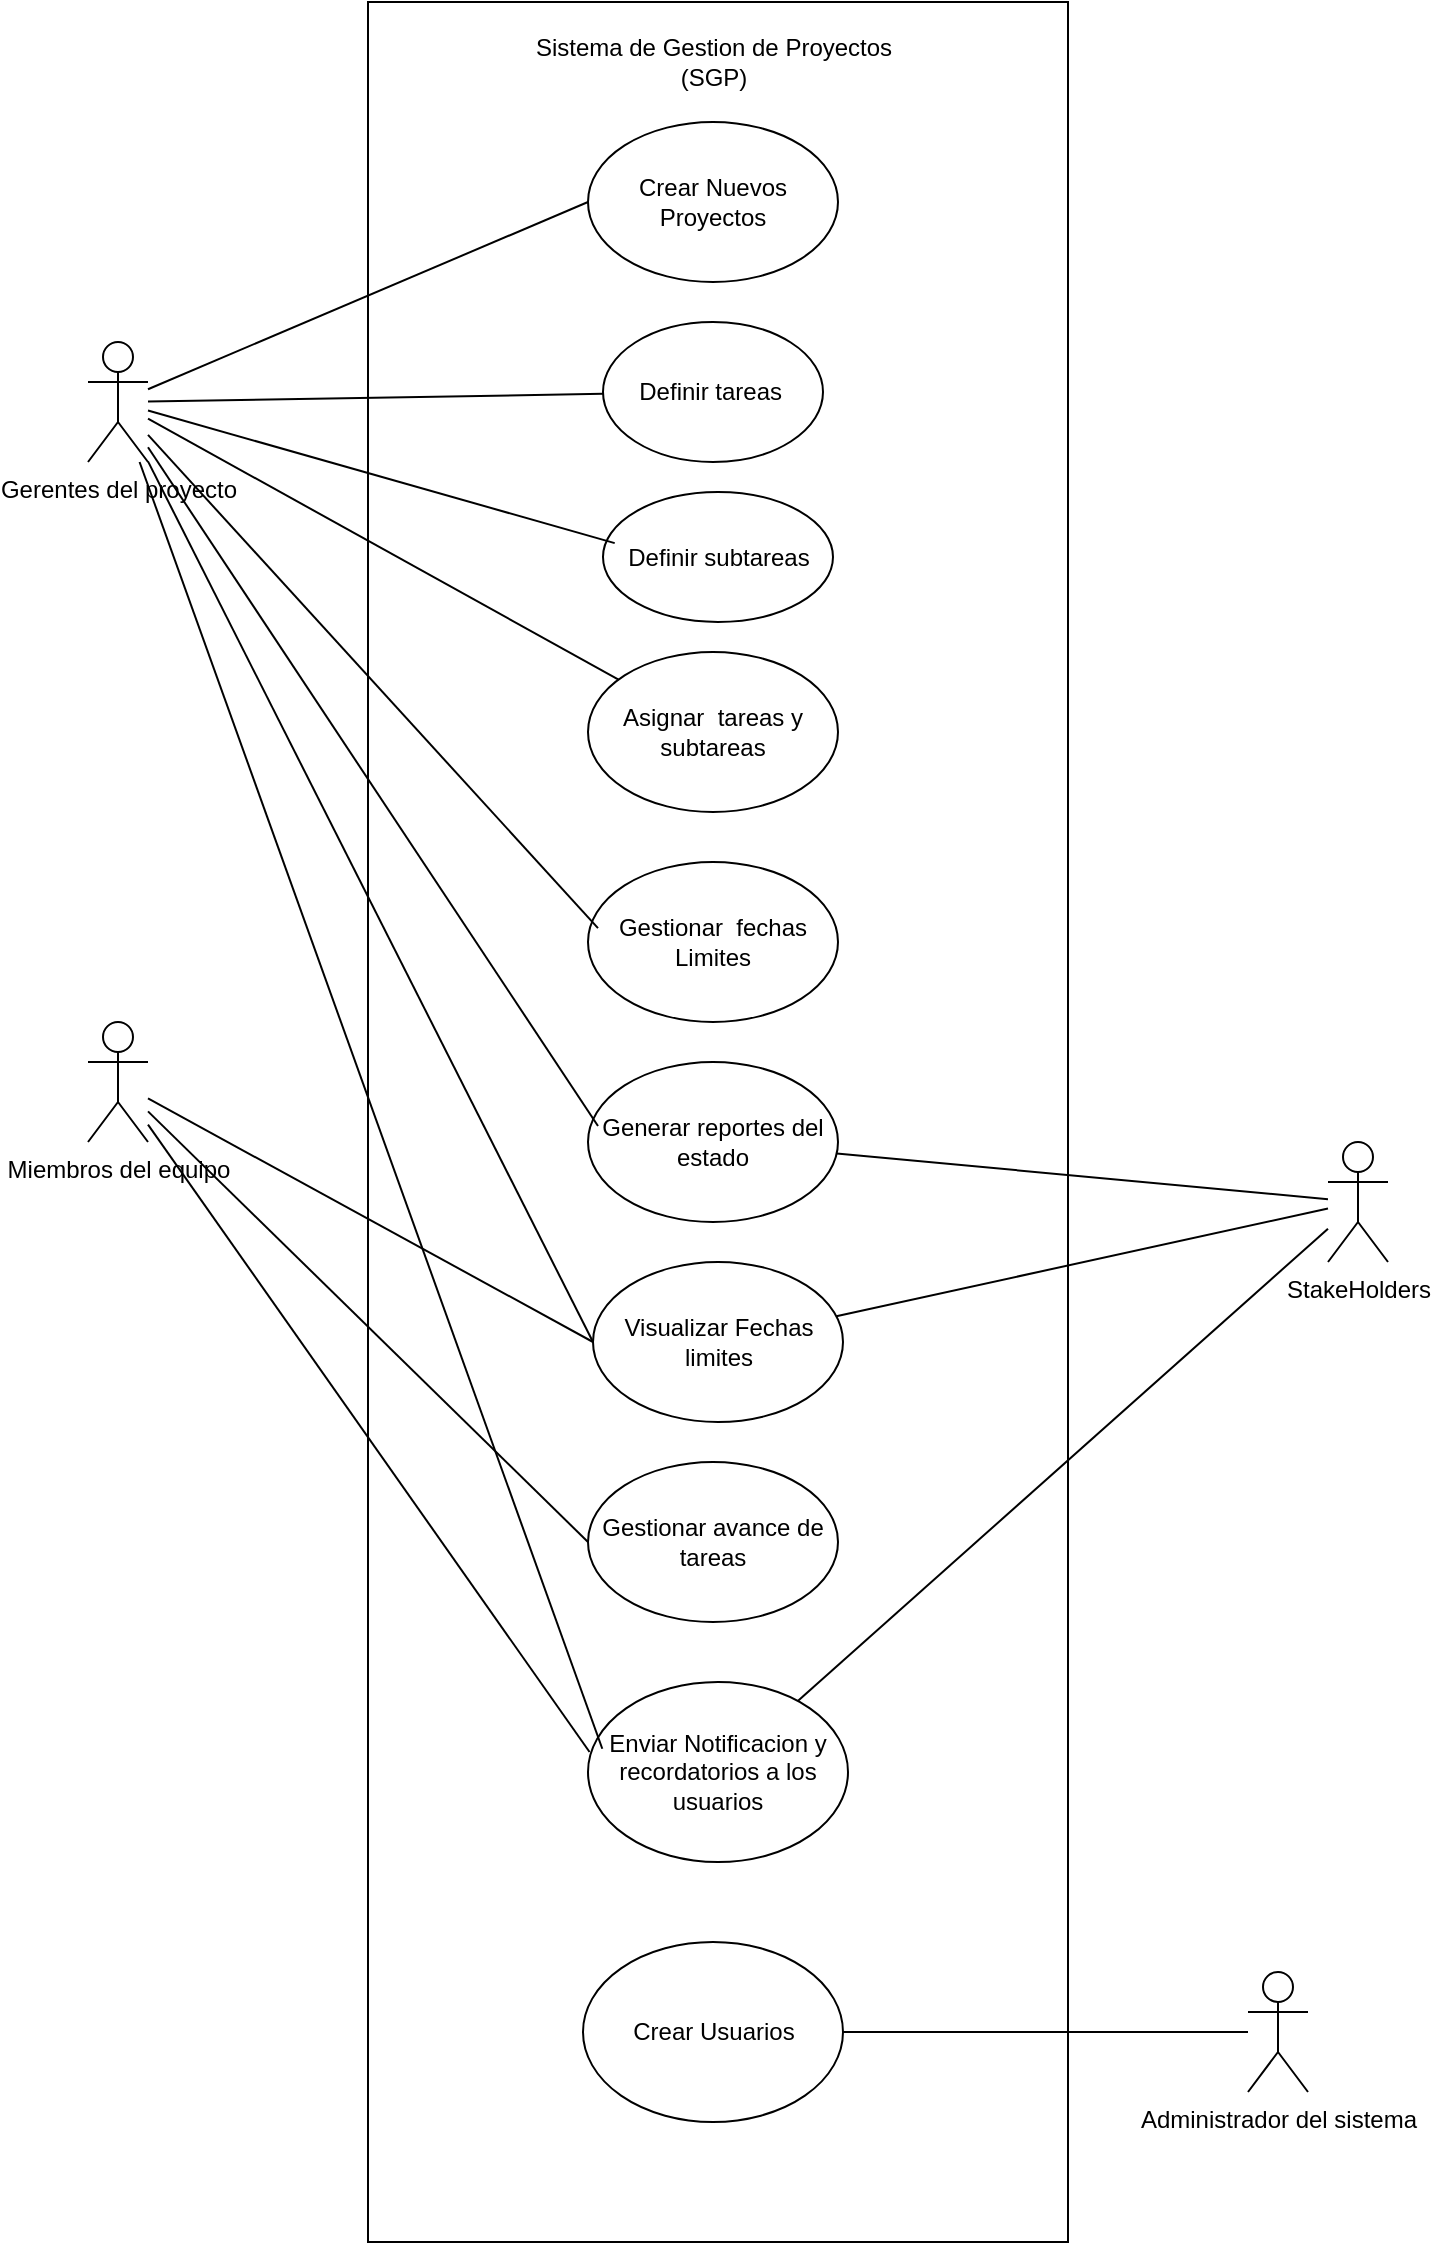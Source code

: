 <mxfile version="24.7.6">
  <diagram name="Página-1" id="3sSHPu7qVtqLJ2lTmtkI">
    <mxGraphModel dx="1434" dy="772" grid="1" gridSize="10" guides="1" tooltips="1" connect="1" arrows="1" fold="1" page="1" pageScale="1" pageWidth="827" pageHeight="1169" math="0" shadow="0">
      <root>
        <mxCell id="0" />
        <mxCell id="1" parent="0" />
        <mxCell id="e_LelnbhpxfIbGNhD0iw-1" value="" style="rounded=0;whiteSpace=wrap;html=1;" parent="1" vertex="1">
          <mxGeometry x="260" y="180" width="350" height="1120" as="geometry" />
        </mxCell>
        <mxCell id="e_LelnbhpxfIbGNhD0iw-2" value="Sistema de Gestion de Proyectos (SGP)" style="text;html=1;align=center;verticalAlign=middle;whiteSpace=wrap;rounded=0;" parent="1" vertex="1">
          <mxGeometry x="332.5" y="180" width="200" height="60" as="geometry" />
        </mxCell>
        <mxCell id="e_LelnbhpxfIbGNhD0iw-3" value="Gerentes del proyecto" style="shape=umlActor;verticalLabelPosition=bottom;verticalAlign=top;html=1;outlineConnect=0;" parent="1" vertex="1">
          <mxGeometry x="120" y="350" width="30" height="60" as="geometry" />
        </mxCell>
        <mxCell id="e_LelnbhpxfIbGNhD0iw-4" value="Crear Nuevos Proyectos" style="ellipse;whiteSpace=wrap;html=1;" parent="1" vertex="1">
          <mxGeometry x="370" y="240" width="125" height="80" as="geometry" />
        </mxCell>
        <mxCell id="e_LelnbhpxfIbGNhD0iw-5" value="" style="endArrow=none;html=1;rounded=0;entryX=0;entryY=0.5;entryDx=0;entryDy=0;" parent="1" source="e_LelnbhpxfIbGNhD0iw-3" target="e_LelnbhpxfIbGNhD0iw-4" edge="1">
          <mxGeometry width="50" height="50" relative="1" as="geometry">
            <mxPoint x="390" y="520" as="sourcePoint" />
            <mxPoint x="440" y="470" as="targetPoint" />
          </mxGeometry>
        </mxCell>
        <mxCell id="e_LelnbhpxfIbGNhD0iw-6" value="Definir tarea&lt;span style=&quot;color: rgba(0, 0, 0, 0); font-family: monospace; font-size: 0px; text-align: start; text-wrap: nowrap;&quot;&gt;%3CmxGraphModel%3E%3Croot%3E%3CmxCell%20id%3D%220%22%2F%3E%3CmxCell%20id%3D%221%22%20parent%3D%220%22%2F%3E%3CmxCell%20id%3D%222%22%20value%3D%22%22%20style%3D%22endArrow%3Dnone%3Bhtml%3D1%3Brounded%3D0%3B%22%20edge%3D%221%22%20parent%3D%221%22%3E%3CmxGeometry%20width%3D%2250%22%20height%3D%2250%22%20relative%3D%221%22%20as%3D%22geometry%22%3E%3CmxPoint%20x%3D%22498%22%20y%3D%22780%22%20as%3D%22sourcePoint%22%2F%3E%3CmxPoint%20x%3D%22740%22%20y%3D%22780%22%20as%3D%22targetPoint%22%2F%3E%3C%2FmxGeometry%3E%3C%2FmxCell%3E%3C%2Froot%3E%3C%2FmxGraphModel%3E&lt;/span&gt;s&amp;nbsp;" style="ellipse;whiteSpace=wrap;html=1;" parent="1" vertex="1">
          <mxGeometry x="377.5" y="340" width="110" height="70" as="geometry" />
        </mxCell>
        <mxCell id="e_LelnbhpxfIbGNhD0iw-7" value="" style="endArrow=none;html=1;rounded=0;" parent="1" source="e_LelnbhpxfIbGNhD0iw-3" target="e_LelnbhpxfIbGNhD0iw-6" edge="1">
          <mxGeometry width="50" height="50" relative="1" as="geometry">
            <mxPoint x="210" y="375" as="sourcePoint" />
            <mxPoint x="390" y="320" as="targetPoint" />
          </mxGeometry>
        </mxCell>
        <mxCell id="e_LelnbhpxfIbGNhD0iw-9" value="Asignar&amp;nbsp; tareas y subtareas" style="ellipse;whiteSpace=wrap;html=1;" parent="1" vertex="1">
          <mxGeometry x="370" y="505" width="125" height="80" as="geometry" />
        </mxCell>
        <mxCell id="e_LelnbhpxfIbGNhD0iw-10" value="" style="endArrow=none;html=1;rounded=0;" parent="1" source="e_LelnbhpxfIbGNhD0iw-3" target="e_LelnbhpxfIbGNhD0iw-9" edge="1">
          <mxGeometry width="50" height="50" relative="1" as="geometry">
            <mxPoint x="390" y="520" as="sourcePoint" />
            <mxPoint x="440" y="470" as="targetPoint" />
          </mxGeometry>
        </mxCell>
        <mxCell id="e_LelnbhpxfIbGNhD0iw-11" value="Gestionar&amp;nbsp; fechas Limites" style="ellipse;whiteSpace=wrap;html=1;" parent="1" vertex="1">
          <mxGeometry x="370" y="610" width="125" height="80" as="geometry" />
        </mxCell>
        <mxCell id="e_LelnbhpxfIbGNhD0iw-12" value="" style="endArrow=none;html=1;rounded=0;entryX=0.04;entryY=0.413;entryDx=0;entryDy=0;entryPerimeter=0;" parent="1" source="e_LelnbhpxfIbGNhD0iw-3" target="e_LelnbhpxfIbGNhD0iw-11" edge="1">
          <mxGeometry width="50" height="50" relative="1" as="geometry">
            <mxPoint x="390" y="420" as="sourcePoint" />
            <mxPoint x="440" y="370" as="targetPoint" />
          </mxGeometry>
        </mxCell>
        <mxCell id="e_LelnbhpxfIbGNhD0iw-13" value="Visualizar Fechas limites" style="ellipse;whiteSpace=wrap;html=1;" parent="1" vertex="1">
          <mxGeometry x="372.5" y="810" width="125" height="80" as="geometry" />
        </mxCell>
        <mxCell id="e_LelnbhpxfIbGNhD0iw-14" value="Miembros del equipo" style="shape=umlActor;verticalLabelPosition=bottom;verticalAlign=top;html=1;outlineConnect=0;" parent="1" vertex="1">
          <mxGeometry x="120" y="690" width="30" height="60" as="geometry" />
        </mxCell>
        <mxCell id="e_LelnbhpxfIbGNhD0iw-15" value="StakeHolders" style="shape=umlActor;verticalLabelPosition=bottom;verticalAlign=top;html=1;outlineConnect=0;" parent="1" vertex="1">
          <mxGeometry x="740" y="750" width="30" height="60" as="geometry" />
        </mxCell>
        <mxCell id="e_LelnbhpxfIbGNhD0iw-18" value="" style="endArrow=none;html=1;rounded=0;" parent="1" source="e_LelnbhpxfIbGNhD0iw-13" target="e_LelnbhpxfIbGNhD0iw-15" edge="1">
          <mxGeometry width="50" height="50" relative="1" as="geometry">
            <mxPoint x="545" y="730" as="sourcePoint" />
            <mxPoint x="770" y="916" as="targetPoint" />
          </mxGeometry>
        </mxCell>
        <mxCell id="e_LelnbhpxfIbGNhD0iw-19" value="" style="endArrow=none;html=1;rounded=0;entryX=0;entryY=0.5;entryDx=0;entryDy=0;" parent="1" source="e_LelnbhpxfIbGNhD0iw-14" target="e_LelnbhpxfIbGNhD0iw-13" edge="1">
          <mxGeometry width="50" height="50" relative="1" as="geometry">
            <mxPoint x="502" y="706" as="sourcePoint" />
            <mxPoint x="750" y="776" as="targetPoint" />
          </mxGeometry>
        </mxCell>
        <mxCell id="e_LelnbhpxfIbGNhD0iw-20" value="" style="endArrow=none;html=1;rounded=0;entryX=0;entryY=0.5;entryDx=0;entryDy=0;" parent="1" source="e_LelnbhpxfIbGNhD0iw-3" target="e_LelnbhpxfIbGNhD0iw-13" edge="1">
          <mxGeometry width="50" height="50" relative="1" as="geometry">
            <mxPoint x="160" y="402" as="sourcePoint" />
            <mxPoint x="385" y="588" as="targetPoint" />
          </mxGeometry>
        </mxCell>
        <mxCell id="e_LelnbhpxfIbGNhD0iw-21" value="Generar reportes del estado" style="ellipse;whiteSpace=wrap;html=1;" parent="1" vertex="1">
          <mxGeometry x="370" y="710" width="125" height="80" as="geometry" />
        </mxCell>
        <mxCell id="e_LelnbhpxfIbGNhD0iw-22" value="" style="endArrow=none;html=1;rounded=0;entryX=0.04;entryY=0.4;entryDx=0;entryDy=0;entryPerimeter=0;" parent="1" source="e_LelnbhpxfIbGNhD0iw-3" target="e_LelnbhpxfIbGNhD0iw-21" edge="1">
          <mxGeometry width="50" height="50" relative="1" as="geometry">
            <mxPoint x="160" y="415" as="sourcePoint" />
            <mxPoint x="383" y="790" as="targetPoint" />
          </mxGeometry>
        </mxCell>
        <mxCell id="e_LelnbhpxfIbGNhD0iw-23" value="" style="endArrow=none;html=1;rounded=0;" parent="1" source="e_LelnbhpxfIbGNhD0iw-21" target="e_LelnbhpxfIbGNhD0iw-15" edge="1">
          <mxGeometry width="50" height="50" relative="1" as="geometry">
            <mxPoint x="508" y="790" as="sourcePoint" />
            <mxPoint x="750" y="790" as="targetPoint" />
          </mxGeometry>
        </mxCell>
        <mxCell id="e_LelnbhpxfIbGNhD0iw-26" value="Enviar Notificacion y recordatorios a los usuarios" style="ellipse;whiteSpace=wrap;html=1;" parent="1" vertex="1">
          <mxGeometry x="370" y="1020" width="130" height="90" as="geometry" />
        </mxCell>
        <mxCell id="e_LelnbhpxfIbGNhD0iw-28" value="Gestionar avance de tareas" style="ellipse;whiteSpace=wrap;html=1;" parent="1" vertex="1">
          <mxGeometry x="370" y="910" width="125" height="80" as="geometry" />
        </mxCell>
        <mxCell id="e_LelnbhpxfIbGNhD0iw-29" value="" style="endArrow=none;html=1;rounded=0;entryX=0;entryY=0.5;entryDx=0;entryDy=0;" parent="1" source="e_LelnbhpxfIbGNhD0iw-14" target="e_LelnbhpxfIbGNhD0iw-28" edge="1">
          <mxGeometry width="50" height="50" relative="1" as="geometry">
            <mxPoint x="160" y="734" as="sourcePoint" />
            <mxPoint x="383" y="790" as="targetPoint" />
          </mxGeometry>
        </mxCell>
        <mxCell id="fOUluS8VV4bDkbSfyIgu-1" value="" style="endArrow=none;html=1;rounded=0;entryX=0.055;entryY=0.371;entryDx=0;entryDy=0;entryPerimeter=0;" parent="1" source="e_LelnbhpxfIbGNhD0iw-3" target="e_LelnbhpxfIbGNhD0iw-26" edge="1">
          <mxGeometry width="50" height="50" relative="1" as="geometry">
            <mxPoint x="60" y="600" as="sourcePoint" />
            <mxPoint x="285" y="883" as="targetPoint" />
          </mxGeometry>
        </mxCell>
        <mxCell id="fOUluS8VV4bDkbSfyIgu-2" value="" style="endArrow=none;html=1;rounded=0;entryX=0.006;entryY=0.389;entryDx=0;entryDy=0;entryPerimeter=0;" parent="1" source="e_LelnbhpxfIbGNhD0iw-14" target="e_LelnbhpxfIbGNhD0iw-26" edge="1">
          <mxGeometry width="50" height="50" relative="1" as="geometry">
            <mxPoint x="157" y="420" as="sourcePoint" />
            <mxPoint x="387" y="993" as="targetPoint" />
          </mxGeometry>
        </mxCell>
        <mxCell id="fOUluS8VV4bDkbSfyIgu-3" value="" style="endArrow=none;html=1;rounded=0;" parent="1" source="e_LelnbhpxfIbGNhD0iw-26" target="e_LelnbhpxfIbGNhD0iw-15" edge="1">
          <mxGeometry width="50" height="50" relative="1" as="geometry">
            <mxPoint x="508" y="790" as="sourcePoint" />
            <mxPoint x="750" y="790" as="targetPoint" />
          </mxGeometry>
        </mxCell>
        <mxCell id="fOUluS8VV4bDkbSfyIgu-4" value="Definir&amp;nbsp;subtareas" style="ellipse;whiteSpace=wrap;html=1;" parent="1" vertex="1">
          <mxGeometry x="377.5" y="425" width="115" height="65" as="geometry" />
        </mxCell>
        <mxCell id="fOUluS8VV4bDkbSfyIgu-5" value="" style="endArrow=none;html=1;rounded=0;entryX=0.051;entryY=0.393;entryDx=0;entryDy=0;entryPerimeter=0;" parent="1" source="e_LelnbhpxfIbGNhD0iw-3" target="fOUluS8VV4bDkbSfyIgu-4" edge="1">
          <mxGeometry width="50" height="50" relative="1" as="geometry">
            <mxPoint x="160" y="389" as="sourcePoint" />
            <mxPoint x="383" y="374" as="targetPoint" />
          </mxGeometry>
        </mxCell>
        <mxCell id="RU1fxXGiYTC7QFEvEGWE-1" value="Crear Usuarios" style="ellipse;whiteSpace=wrap;html=1;" vertex="1" parent="1">
          <mxGeometry x="367.5" y="1150" width="130" height="90" as="geometry" />
        </mxCell>
        <mxCell id="RU1fxXGiYTC7QFEvEGWE-2" value="Administrador del sistema" style="shape=umlActor;verticalLabelPosition=bottom;verticalAlign=top;html=1;outlineConnect=0;" vertex="1" parent="1">
          <mxGeometry x="700" y="1165" width="30" height="60" as="geometry" />
        </mxCell>
        <mxCell id="RU1fxXGiYTC7QFEvEGWE-3" value="" style="endArrow=none;html=1;rounded=0;exitX=1;exitY=0.5;exitDx=0;exitDy=0;" edge="1" parent="1" source="RU1fxXGiYTC7QFEvEGWE-1" target="RU1fxXGiYTC7QFEvEGWE-2">
          <mxGeometry width="50" height="50" relative="1" as="geometry">
            <mxPoint x="485" y="1040" as="sourcePoint" />
            <mxPoint x="750" y="803" as="targetPoint" />
          </mxGeometry>
        </mxCell>
      </root>
    </mxGraphModel>
  </diagram>
</mxfile>
